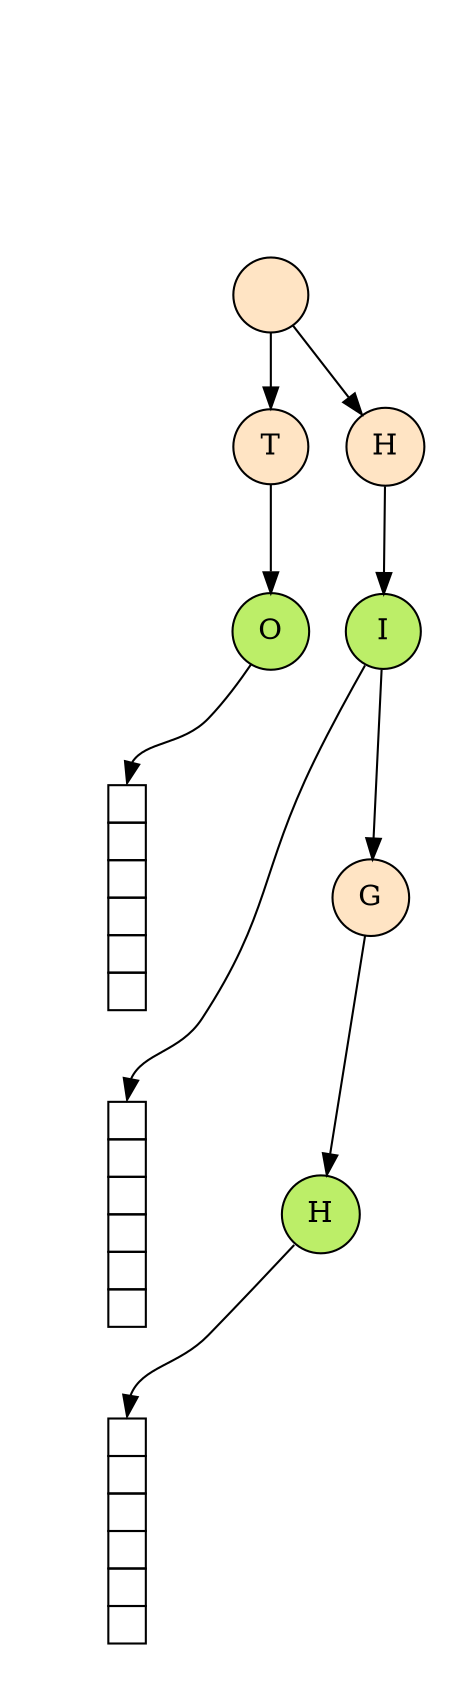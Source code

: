 digraph G {
  node [ shape = circle, style = filled, fillcolor = bisque ];

  subgraph trie_end {
    node [ fillcolor = darkolivegreen2 ];
    I;
    H2;
    O;
  }

  subgraph hash_map {
    node [ shape = plaintext, fillcolor = white ];
    node [ label = <
      <table border="0" cellborder="1" cellpadding="8" cellspacing="0">
        <tr><td port="start"></td></tr>
        <tr><td></td></tr>
        <tr><td></td></tr>
        <tr><td></td></tr>
        <tr><td></td></tr>
        <tr><td></td></tr>
      </table>
    > ];
    hash1;
    hash2;
    hash3;
  }

  subgraph cluster_trie {
    graph [ color = invis ];

    C -> H1 -> I -> G -> H2;
    C -> T -> O;
  }

  subgraph cluster_hash {
    graph [ color = invis ];

    hash1 -> hash2 -> hash3 [ style = invis ];
  }

  subgraph {
    newrank = true;
    mix0 [ style = invis ];
    mix1 [ style = invis ];
    // mix0 -> mix1 [ rank = same, style = invis ];
  }

  subgraph cluster_mix {
    graph [ color = invis ];

    mix0 -> C [ lhead = cluster_trie, style = invis ];
    mix1 -> hash1 [ lhead = cluster_hash, style = invis ];
  }

  C [ label = "" ];
  H1 [ label = "H" ];
  H2 [ label = "H" ];
  I;
  H2;
  O;

  hash1;
  hash2;
  hash3;

  O -> hash1:start;
  I -> hash2:start;
  H2 -> hash3:start;
}
